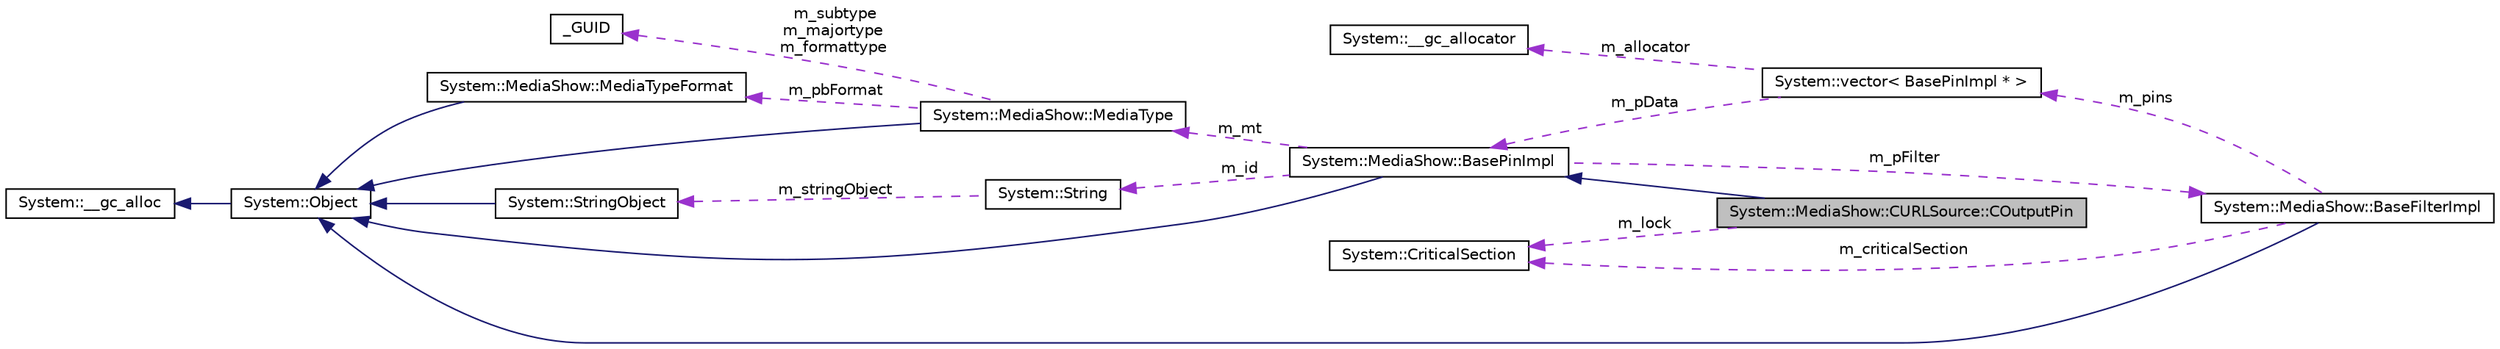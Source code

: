 digraph G
{
  edge [fontname="Helvetica",fontsize="10",labelfontname="Helvetica",labelfontsize="10"];
  node [fontname="Helvetica",fontsize="10",shape=record];
  rankdir="LR";
  Node1 [label="System::MediaShow::CURLSource::COutputPin",height=0.2,width=0.4,color="black", fillcolor="grey75", style="filled" fontcolor="black"];
  Node2 -> Node1 [dir="back",color="midnightblue",fontsize="10",style="solid",fontname="Helvetica"];
  Node2 [label="System::MediaShow::BasePinImpl",height=0.2,width=0.4,color="black", fillcolor="white", style="filled",URL="$class_system_1_1_media_show_1_1_base_pin_impl.html"];
  Node3 -> Node2 [dir="back",color="midnightblue",fontsize="10",style="solid",fontname="Helvetica"];
  Node3 [label="System::Object",height=0.2,width=0.4,color="black", fillcolor="white", style="filled",URL="$class_system_1_1_object.html"];
  Node4 -> Node3 [dir="back",color="midnightblue",fontsize="10",style="solid",fontname="Helvetica"];
  Node4 [label="System::__gc_alloc",height=0.2,width=0.4,color="black", fillcolor="white", style="filled",URL="$class_system_1_1____gc__alloc.html"];
  Node5 -> Node2 [dir="back",color="darkorchid3",fontsize="10",style="dashed",label=" m_mt" ,fontname="Helvetica"];
  Node5 [label="System::MediaShow::MediaType",height=0.2,width=0.4,color="black", fillcolor="white", style="filled",URL="$class_system_1_1_media_show_1_1_media_type.html"];
  Node3 -> Node5 [dir="back",color="midnightblue",fontsize="10",style="solid",fontname="Helvetica"];
  Node6 -> Node5 [dir="back",color="darkorchid3",fontsize="10",style="dashed",label=" m_subtype\nm_majortype\nm_formattype" ,fontname="Helvetica"];
  Node6 [label="_GUID",height=0.2,width=0.4,color="black", fillcolor="white", style="filled",URL="$struct___g_u_i_d.html"];
  Node7 -> Node5 [dir="back",color="darkorchid3",fontsize="10",style="dashed",label=" m_pbFormat" ,fontname="Helvetica"];
  Node7 [label="System::MediaShow::MediaTypeFormat",height=0.2,width=0.4,color="black", fillcolor="white", style="filled",URL="$class_system_1_1_media_show_1_1_media_type_format.html"];
  Node3 -> Node7 [dir="back",color="midnightblue",fontsize="10",style="solid",fontname="Helvetica"];
  Node8 -> Node2 [dir="back",color="darkorchid3",fontsize="10",style="dashed",label=" m_id" ,fontname="Helvetica"];
  Node8 [label="System::String",height=0.2,width=0.4,color="black", fillcolor="white", style="filled",URL="$class_system_1_1_string.html"];
  Node9 -> Node8 [dir="back",color="darkorchid3",fontsize="10",style="dashed",label=" m_stringObject" ,fontname="Helvetica"];
  Node9 [label="System::StringObject",height=0.2,width=0.4,color="black", fillcolor="white", style="filled",URL="$class_system_1_1_string_object.html"];
  Node3 -> Node9 [dir="back",color="midnightblue",fontsize="10",style="solid",fontname="Helvetica"];
  Node10 -> Node2 [dir="back",color="darkorchid3",fontsize="10",style="dashed",label=" m_pFilter" ,fontname="Helvetica"];
  Node10 [label="System::MediaShow::BaseFilterImpl",height=0.2,width=0.4,color="black", fillcolor="white", style="filled",URL="$class_system_1_1_media_show_1_1_base_filter_impl.html"];
  Node3 -> Node10 [dir="back",color="midnightblue",fontsize="10",style="solid",fontname="Helvetica"];
  Node11 -> Node10 [dir="back",color="darkorchid3",fontsize="10",style="dashed",label=" m_criticalSection" ,fontname="Helvetica"];
  Node11 [label="System::CriticalSection",height=0.2,width=0.4,color="black", fillcolor="white", style="filled",URL="$class_system_1_1_critical_section.html"];
  Node12 -> Node10 [dir="back",color="darkorchid3",fontsize="10",style="dashed",label=" m_pins" ,fontname="Helvetica"];
  Node12 [label="System::vector\< BasePinImpl * \>",height=0.2,width=0.4,color="black", fillcolor="white", style="filled",URL="$class_system_1_1vector.html"];
  Node2 -> Node12 [dir="back",color="darkorchid3",fontsize="10",style="dashed",label=" m_pData" ,fontname="Helvetica"];
  Node13 -> Node12 [dir="back",color="darkorchid3",fontsize="10",style="dashed",label=" m_allocator" ,fontname="Helvetica"];
  Node13 [label="System::__gc_allocator",height=0.2,width=0.4,color="black", fillcolor="white", style="filled",URL="$class_system_1_1____gc__allocator.html"];
  Node11 -> Node1 [dir="back",color="darkorchid3",fontsize="10",style="dashed",label=" m_lock" ,fontname="Helvetica"];
}

